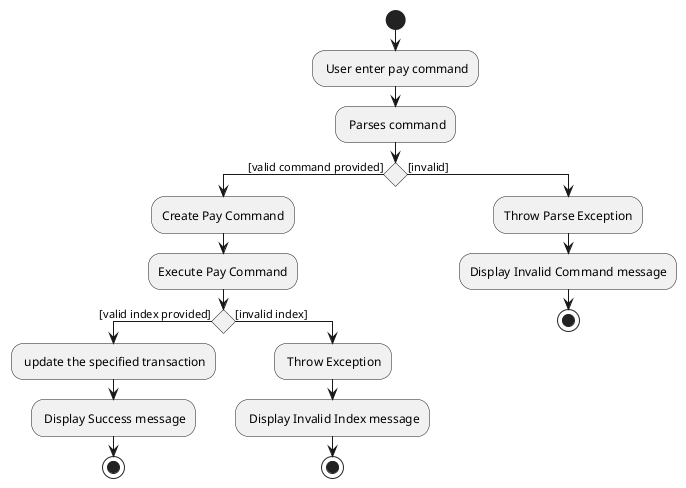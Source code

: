 @startuml
start
: User enter pay command;

: Parses command;

if () then ([valid command provided])
  :Create Pay Command;
  :Execute Pay Command;
  if () then ([valid index provided])
  : update the specified transaction;
  : Display Success message;
  stop
  else ([invalid index])
   : Throw Exception;
   : Display Invalid Index message;
   stop
  endif
else ([invalid])
  :Throw Parse Exception;
  :Display Invalid Command message;
  stop

endif
@enduml
